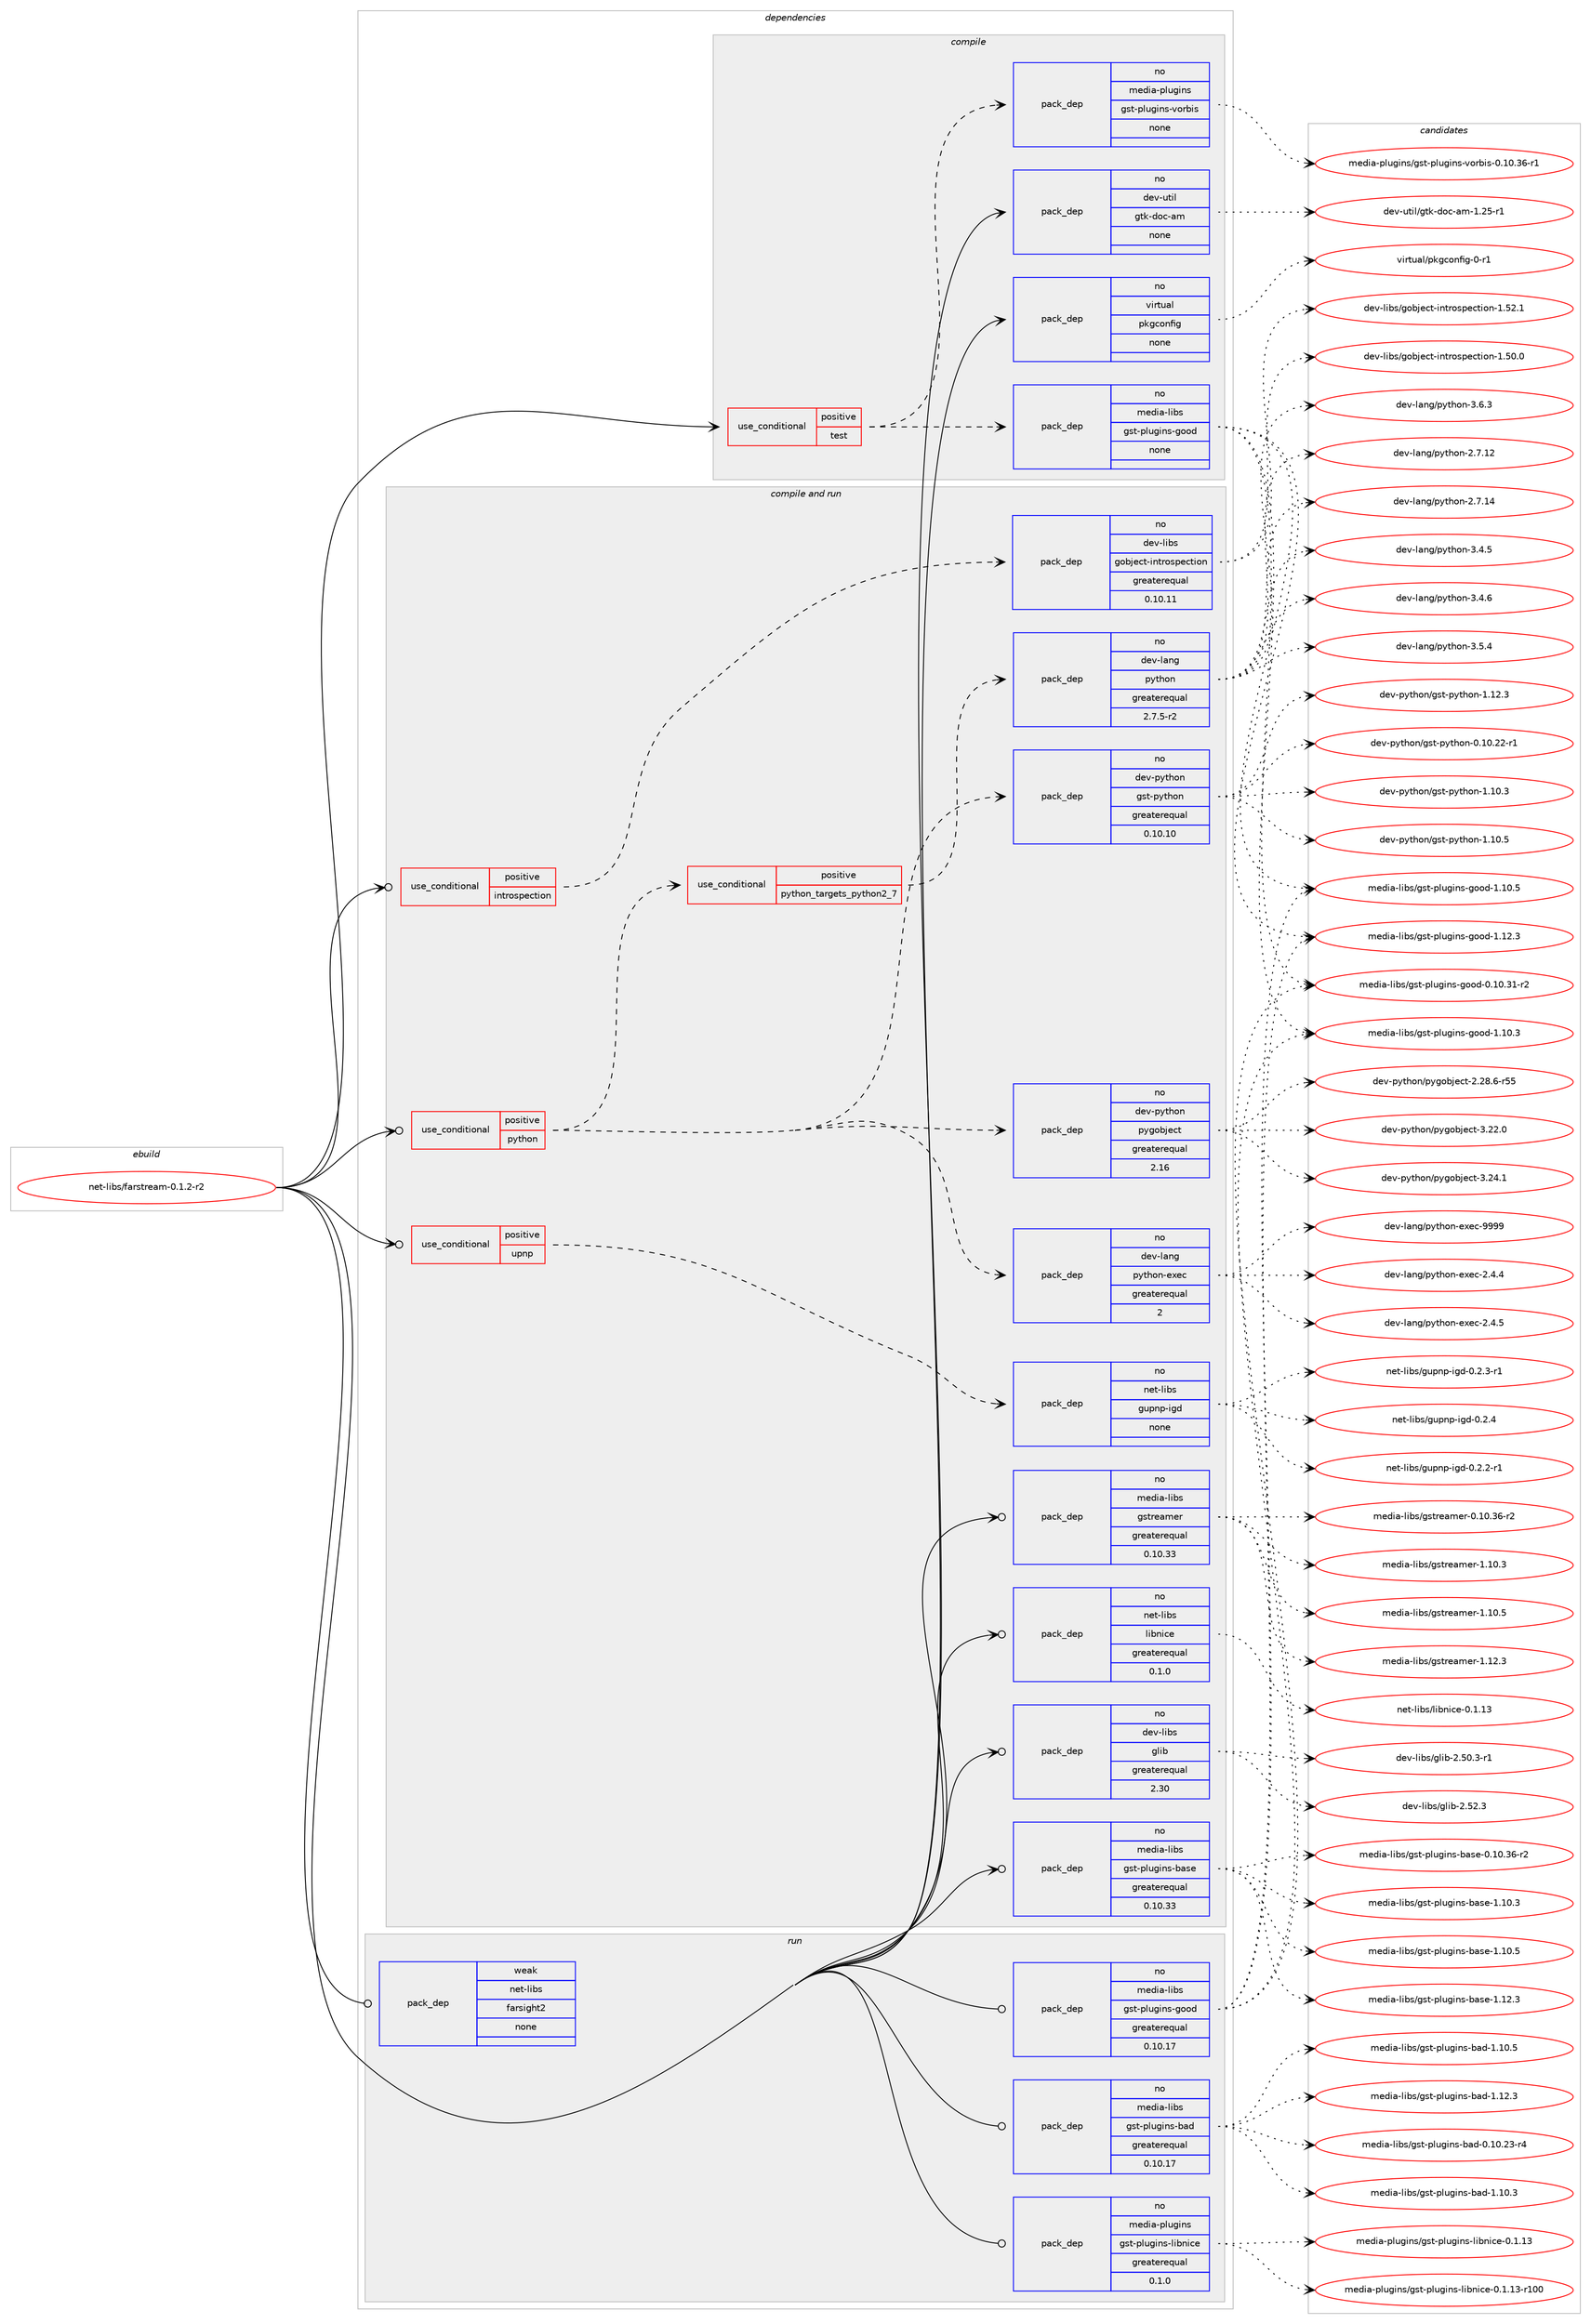 digraph prolog {

# *************
# Graph options
# *************

newrank=true;
concentrate=true;
compound=true;
graph [rankdir=LR,fontname=Helvetica,fontsize=10,ranksep=1.5];#, ranksep=2.5, nodesep=0.2];
edge  [arrowhead=vee];
node  [fontname=Helvetica,fontsize=10];

# **********
# The ebuild
# **********

subgraph cluster_leftcol {
color=gray;
rank=same;
label=<<i>ebuild</i>>;
id [label="net-libs/farstream-0.1.2-r2", color=red, width=4, href="../net-libs/farstream-0.1.2-r2.svg"];
}

# ****************
# The dependencies
# ****************

subgraph cluster_midcol {
color=gray;
label=<<i>dependencies</i>>;
subgraph cluster_compile {
fillcolor="#eeeeee";
style=filled;
label=<<i>compile</i>>;
subgraph cond102952 {
dependency415889 [label=<<TABLE BORDER="0" CELLBORDER="1" CELLSPACING="0" CELLPADDING="4"><TR><TD ROWSPAN="3" CELLPADDING="10">use_conditional</TD></TR><TR><TD>positive</TD></TR><TR><TD>test</TD></TR></TABLE>>, shape=none, color=red];
subgraph pack306028 {
dependency415890 [label=<<TABLE BORDER="0" CELLBORDER="1" CELLSPACING="0" CELLPADDING="4" WIDTH="220"><TR><TD ROWSPAN="6" CELLPADDING="30">pack_dep</TD></TR><TR><TD WIDTH="110">no</TD></TR><TR><TD>media-libs</TD></TR><TR><TD>gst-plugins-good</TD></TR><TR><TD>none</TD></TR><TR><TD></TD></TR></TABLE>>, shape=none, color=blue];
}
dependency415889:e -> dependency415890:w [weight=20,style="dashed",arrowhead="vee"];
subgraph pack306029 {
dependency415891 [label=<<TABLE BORDER="0" CELLBORDER="1" CELLSPACING="0" CELLPADDING="4" WIDTH="220"><TR><TD ROWSPAN="6" CELLPADDING="30">pack_dep</TD></TR><TR><TD WIDTH="110">no</TD></TR><TR><TD>media-plugins</TD></TR><TR><TD>gst-plugins-vorbis</TD></TR><TR><TD>none</TD></TR><TR><TD></TD></TR></TABLE>>, shape=none, color=blue];
}
dependency415889:e -> dependency415891:w [weight=20,style="dashed",arrowhead="vee"];
}
id:e -> dependency415889:w [weight=20,style="solid",arrowhead="vee"];
subgraph pack306030 {
dependency415892 [label=<<TABLE BORDER="0" CELLBORDER="1" CELLSPACING="0" CELLPADDING="4" WIDTH="220"><TR><TD ROWSPAN="6" CELLPADDING="30">pack_dep</TD></TR><TR><TD WIDTH="110">no</TD></TR><TR><TD>dev-util</TD></TR><TR><TD>gtk-doc-am</TD></TR><TR><TD>none</TD></TR><TR><TD></TD></TR></TABLE>>, shape=none, color=blue];
}
id:e -> dependency415892:w [weight=20,style="solid",arrowhead="vee"];
subgraph pack306031 {
dependency415893 [label=<<TABLE BORDER="0" CELLBORDER="1" CELLSPACING="0" CELLPADDING="4" WIDTH="220"><TR><TD ROWSPAN="6" CELLPADDING="30">pack_dep</TD></TR><TR><TD WIDTH="110">no</TD></TR><TR><TD>virtual</TD></TR><TR><TD>pkgconfig</TD></TR><TR><TD>none</TD></TR><TR><TD></TD></TR></TABLE>>, shape=none, color=blue];
}
id:e -> dependency415893:w [weight=20,style="solid",arrowhead="vee"];
}
subgraph cluster_compileandrun {
fillcolor="#eeeeee";
style=filled;
label=<<i>compile and run</i>>;
subgraph cond102953 {
dependency415894 [label=<<TABLE BORDER="0" CELLBORDER="1" CELLSPACING="0" CELLPADDING="4"><TR><TD ROWSPAN="3" CELLPADDING="10">use_conditional</TD></TR><TR><TD>positive</TD></TR><TR><TD>introspection</TD></TR></TABLE>>, shape=none, color=red];
subgraph pack306032 {
dependency415895 [label=<<TABLE BORDER="0" CELLBORDER="1" CELLSPACING="0" CELLPADDING="4" WIDTH="220"><TR><TD ROWSPAN="6" CELLPADDING="30">pack_dep</TD></TR><TR><TD WIDTH="110">no</TD></TR><TR><TD>dev-libs</TD></TR><TR><TD>gobject-introspection</TD></TR><TR><TD>greaterequal</TD></TR><TR><TD>0.10.11</TD></TR></TABLE>>, shape=none, color=blue];
}
dependency415894:e -> dependency415895:w [weight=20,style="dashed",arrowhead="vee"];
}
id:e -> dependency415894:w [weight=20,style="solid",arrowhead="odotvee"];
subgraph cond102954 {
dependency415896 [label=<<TABLE BORDER="0" CELLBORDER="1" CELLSPACING="0" CELLPADDING="4"><TR><TD ROWSPAN="3" CELLPADDING="10">use_conditional</TD></TR><TR><TD>positive</TD></TR><TR><TD>python</TD></TR></TABLE>>, shape=none, color=red];
subgraph cond102955 {
dependency415897 [label=<<TABLE BORDER="0" CELLBORDER="1" CELLSPACING="0" CELLPADDING="4"><TR><TD ROWSPAN="3" CELLPADDING="10">use_conditional</TD></TR><TR><TD>positive</TD></TR><TR><TD>python_targets_python2_7</TD></TR></TABLE>>, shape=none, color=red];
subgraph pack306033 {
dependency415898 [label=<<TABLE BORDER="0" CELLBORDER="1" CELLSPACING="0" CELLPADDING="4" WIDTH="220"><TR><TD ROWSPAN="6" CELLPADDING="30">pack_dep</TD></TR><TR><TD WIDTH="110">no</TD></TR><TR><TD>dev-lang</TD></TR><TR><TD>python</TD></TR><TR><TD>greaterequal</TD></TR><TR><TD>2.7.5-r2</TD></TR></TABLE>>, shape=none, color=blue];
}
dependency415897:e -> dependency415898:w [weight=20,style="dashed",arrowhead="vee"];
}
dependency415896:e -> dependency415897:w [weight=20,style="dashed",arrowhead="vee"];
subgraph pack306034 {
dependency415899 [label=<<TABLE BORDER="0" CELLBORDER="1" CELLSPACING="0" CELLPADDING="4" WIDTH="220"><TR><TD ROWSPAN="6" CELLPADDING="30">pack_dep</TD></TR><TR><TD WIDTH="110">no</TD></TR><TR><TD>dev-lang</TD></TR><TR><TD>python-exec</TD></TR><TR><TD>greaterequal</TD></TR><TR><TD>2</TD></TR></TABLE>>, shape=none, color=blue];
}
dependency415896:e -> dependency415899:w [weight=20,style="dashed",arrowhead="vee"];
subgraph pack306035 {
dependency415900 [label=<<TABLE BORDER="0" CELLBORDER="1" CELLSPACING="0" CELLPADDING="4" WIDTH="220"><TR><TD ROWSPAN="6" CELLPADDING="30">pack_dep</TD></TR><TR><TD WIDTH="110">no</TD></TR><TR><TD>dev-python</TD></TR><TR><TD>pygobject</TD></TR><TR><TD>greaterequal</TD></TR><TR><TD>2.16</TD></TR></TABLE>>, shape=none, color=blue];
}
dependency415896:e -> dependency415900:w [weight=20,style="dashed",arrowhead="vee"];
subgraph pack306036 {
dependency415901 [label=<<TABLE BORDER="0" CELLBORDER="1" CELLSPACING="0" CELLPADDING="4" WIDTH="220"><TR><TD ROWSPAN="6" CELLPADDING="30">pack_dep</TD></TR><TR><TD WIDTH="110">no</TD></TR><TR><TD>dev-python</TD></TR><TR><TD>gst-python</TD></TR><TR><TD>greaterequal</TD></TR><TR><TD>0.10.10</TD></TR></TABLE>>, shape=none, color=blue];
}
dependency415896:e -> dependency415901:w [weight=20,style="dashed",arrowhead="vee"];
}
id:e -> dependency415896:w [weight=20,style="solid",arrowhead="odotvee"];
subgraph cond102956 {
dependency415902 [label=<<TABLE BORDER="0" CELLBORDER="1" CELLSPACING="0" CELLPADDING="4"><TR><TD ROWSPAN="3" CELLPADDING="10">use_conditional</TD></TR><TR><TD>positive</TD></TR><TR><TD>upnp</TD></TR></TABLE>>, shape=none, color=red];
subgraph pack306037 {
dependency415903 [label=<<TABLE BORDER="0" CELLBORDER="1" CELLSPACING="0" CELLPADDING="4" WIDTH="220"><TR><TD ROWSPAN="6" CELLPADDING="30">pack_dep</TD></TR><TR><TD WIDTH="110">no</TD></TR><TR><TD>net-libs</TD></TR><TR><TD>gupnp-igd</TD></TR><TR><TD>none</TD></TR><TR><TD></TD></TR></TABLE>>, shape=none, color=blue];
}
dependency415902:e -> dependency415903:w [weight=20,style="dashed",arrowhead="vee"];
}
id:e -> dependency415902:w [weight=20,style="solid",arrowhead="odotvee"];
subgraph pack306038 {
dependency415904 [label=<<TABLE BORDER="0" CELLBORDER="1" CELLSPACING="0" CELLPADDING="4" WIDTH="220"><TR><TD ROWSPAN="6" CELLPADDING="30">pack_dep</TD></TR><TR><TD WIDTH="110">no</TD></TR><TR><TD>dev-libs</TD></TR><TR><TD>glib</TD></TR><TR><TD>greaterequal</TD></TR><TR><TD>2.30</TD></TR></TABLE>>, shape=none, color=blue];
}
id:e -> dependency415904:w [weight=20,style="solid",arrowhead="odotvee"];
subgraph pack306039 {
dependency415905 [label=<<TABLE BORDER="0" CELLBORDER="1" CELLSPACING="0" CELLPADDING="4" WIDTH="220"><TR><TD ROWSPAN="6" CELLPADDING="30">pack_dep</TD></TR><TR><TD WIDTH="110">no</TD></TR><TR><TD>media-libs</TD></TR><TR><TD>gst-plugins-base</TD></TR><TR><TD>greaterequal</TD></TR><TR><TD>0.10.33</TD></TR></TABLE>>, shape=none, color=blue];
}
id:e -> dependency415905:w [weight=20,style="solid",arrowhead="odotvee"];
subgraph pack306040 {
dependency415906 [label=<<TABLE BORDER="0" CELLBORDER="1" CELLSPACING="0" CELLPADDING="4" WIDTH="220"><TR><TD ROWSPAN="6" CELLPADDING="30">pack_dep</TD></TR><TR><TD WIDTH="110">no</TD></TR><TR><TD>media-libs</TD></TR><TR><TD>gstreamer</TD></TR><TR><TD>greaterequal</TD></TR><TR><TD>0.10.33</TD></TR></TABLE>>, shape=none, color=blue];
}
id:e -> dependency415906:w [weight=20,style="solid",arrowhead="odotvee"];
subgraph pack306041 {
dependency415907 [label=<<TABLE BORDER="0" CELLBORDER="1" CELLSPACING="0" CELLPADDING="4" WIDTH="220"><TR><TD ROWSPAN="6" CELLPADDING="30">pack_dep</TD></TR><TR><TD WIDTH="110">no</TD></TR><TR><TD>net-libs</TD></TR><TR><TD>libnice</TD></TR><TR><TD>greaterequal</TD></TR><TR><TD>0.1.0</TD></TR></TABLE>>, shape=none, color=blue];
}
id:e -> dependency415907:w [weight=20,style="solid",arrowhead="odotvee"];
}
subgraph cluster_run {
fillcolor="#eeeeee";
style=filled;
label=<<i>run</i>>;
subgraph pack306042 {
dependency415908 [label=<<TABLE BORDER="0" CELLBORDER="1" CELLSPACING="0" CELLPADDING="4" WIDTH="220"><TR><TD ROWSPAN="6" CELLPADDING="30">pack_dep</TD></TR><TR><TD WIDTH="110">no</TD></TR><TR><TD>media-libs</TD></TR><TR><TD>gst-plugins-bad</TD></TR><TR><TD>greaterequal</TD></TR><TR><TD>0.10.17</TD></TR></TABLE>>, shape=none, color=blue];
}
id:e -> dependency415908:w [weight=20,style="solid",arrowhead="odot"];
subgraph pack306043 {
dependency415909 [label=<<TABLE BORDER="0" CELLBORDER="1" CELLSPACING="0" CELLPADDING="4" WIDTH="220"><TR><TD ROWSPAN="6" CELLPADDING="30">pack_dep</TD></TR><TR><TD WIDTH="110">no</TD></TR><TR><TD>media-libs</TD></TR><TR><TD>gst-plugins-good</TD></TR><TR><TD>greaterequal</TD></TR><TR><TD>0.10.17</TD></TR></TABLE>>, shape=none, color=blue];
}
id:e -> dependency415909:w [weight=20,style="solid",arrowhead="odot"];
subgraph pack306044 {
dependency415910 [label=<<TABLE BORDER="0" CELLBORDER="1" CELLSPACING="0" CELLPADDING="4" WIDTH="220"><TR><TD ROWSPAN="6" CELLPADDING="30">pack_dep</TD></TR><TR><TD WIDTH="110">no</TD></TR><TR><TD>media-plugins</TD></TR><TR><TD>gst-plugins-libnice</TD></TR><TR><TD>greaterequal</TD></TR><TR><TD>0.1.0</TD></TR></TABLE>>, shape=none, color=blue];
}
id:e -> dependency415910:w [weight=20,style="solid",arrowhead="odot"];
subgraph pack306045 {
dependency415911 [label=<<TABLE BORDER="0" CELLBORDER="1" CELLSPACING="0" CELLPADDING="4" WIDTH="220"><TR><TD ROWSPAN="6" CELLPADDING="30">pack_dep</TD></TR><TR><TD WIDTH="110">weak</TD></TR><TR><TD>net-libs</TD></TR><TR><TD>farsight2</TD></TR><TR><TD>none</TD></TR><TR><TD></TD></TR></TABLE>>, shape=none, color=blue];
}
id:e -> dependency415911:w [weight=20,style="solid",arrowhead="odot"];
}
}

# **************
# The candidates
# **************

subgraph cluster_choices {
rank=same;
color=gray;
label=<<i>candidates</i>>;

subgraph choice306028 {
color=black;
nodesep=1;
choice10910110010597451081059811547103115116451121081171031051101154510311111110045484649484651494511450 [label="media-libs/gst-plugins-good-0.10.31-r2", color=red, width=4,href="../media-libs/gst-plugins-good-0.10.31-r2.svg"];
choice10910110010597451081059811547103115116451121081171031051101154510311111110045494649484651 [label="media-libs/gst-plugins-good-1.10.3", color=red, width=4,href="../media-libs/gst-plugins-good-1.10.3.svg"];
choice10910110010597451081059811547103115116451121081171031051101154510311111110045494649484653 [label="media-libs/gst-plugins-good-1.10.5", color=red, width=4,href="../media-libs/gst-plugins-good-1.10.5.svg"];
choice10910110010597451081059811547103115116451121081171031051101154510311111110045494649504651 [label="media-libs/gst-plugins-good-1.12.3", color=red, width=4,href="../media-libs/gst-plugins-good-1.12.3.svg"];
dependency415890:e -> choice10910110010597451081059811547103115116451121081171031051101154510311111110045484649484651494511450:w [style=dotted,weight="100"];
dependency415890:e -> choice10910110010597451081059811547103115116451121081171031051101154510311111110045494649484651:w [style=dotted,weight="100"];
dependency415890:e -> choice10910110010597451081059811547103115116451121081171031051101154510311111110045494649484653:w [style=dotted,weight="100"];
dependency415890:e -> choice10910110010597451081059811547103115116451121081171031051101154510311111110045494649504651:w [style=dotted,weight="100"];
}
subgraph choice306029 {
color=black;
nodesep=1;
choice10910110010597451121081171031051101154710311511645112108117103105110115451181111149810511545484649484651544511449 [label="media-plugins/gst-plugins-vorbis-0.10.36-r1", color=red, width=4,href="../media-plugins/gst-plugins-vorbis-0.10.36-r1.svg"];
dependency415891:e -> choice10910110010597451121081171031051101154710311511645112108117103105110115451181111149810511545484649484651544511449:w [style=dotted,weight="100"];
}
subgraph choice306030 {
color=black;
nodesep=1;
choice10010111845117116105108471031161074510011199459710945494650534511449 [label="dev-util/gtk-doc-am-1.25-r1", color=red, width=4,href="../dev-util/gtk-doc-am-1.25-r1.svg"];
dependency415892:e -> choice10010111845117116105108471031161074510011199459710945494650534511449:w [style=dotted,weight="100"];
}
subgraph choice306031 {
color=black;
nodesep=1;
choice11810511411611797108471121071039911111010210510345484511449 [label="virtual/pkgconfig-0-r1", color=red, width=4,href="../virtual/pkgconfig-0-r1.svg"];
dependency415893:e -> choice11810511411611797108471121071039911111010210510345484511449:w [style=dotted,weight="100"];
}
subgraph choice306032 {
color=black;
nodesep=1;
choice1001011184510810598115471031119810610199116451051101161141111151121019911610511111045494653484648 [label="dev-libs/gobject-introspection-1.50.0", color=red, width=4,href="../dev-libs/gobject-introspection-1.50.0.svg"];
choice1001011184510810598115471031119810610199116451051101161141111151121019911610511111045494653504649 [label="dev-libs/gobject-introspection-1.52.1", color=red, width=4,href="../dev-libs/gobject-introspection-1.52.1.svg"];
dependency415895:e -> choice1001011184510810598115471031119810610199116451051101161141111151121019911610511111045494653484648:w [style=dotted,weight="100"];
dependency415895:e -> choice1001011184510810598115471031119810610199116451051101161141111151121019911610511111045494653504649:w [style=dotted,weight="100"];
}
subgraph choice306033 {
color=black;
nodesep=1;
choice10010111845108971101034711212111610411111045504655464950 [label="dev-lang/python-2.7.12", color=red, width=4,href="../dev-lang/python-2.7.12.svg"];
choice10010111845108971101034711212111610411111045504655464952 [label="dev-lang/python-2.7.14", color=red, width=4,href="../dev-lang/python-2.7.14.svg"];
choice100101118451089711010347112121116104111110455146524653 [label="dev-lang/python-3.4.5", color=red, width=4,href="../dev-lang/python-3.4.5.svg"];
choice100101118451089711010347112121116104111110455146524654 [label="dev-lang/python-3.4.6", color=red, width=4,href="../dev-lang/python-3.4.6.svg"];
choice100101118451089711010347112121116104111110455146534652 [label="dev-lang/python-3.5.4", color=red, width=4,href="../dev-lang/python-3.5.4.svg"];
choice100101118451089711010347112121116104111110455146544651 [label="dev-lang/python-3.6.3", color=red, width=4,href="../dev-lang/python-3.6.3.svg"];
dependency415898:e -> choice10010111845108971101034711212111610411111045504655464950:w [style=dotted,weight="100"];
dependency415898:e -> choice10010111845108971101034711212111610411111045504655464952:w [style=dotted,weight="100"];
dependency415898:e -> choice100101118451089711010347112121116104111110455146524653:w [style=dotted,weight="100"];
dependency415898:e -> choice100101118451089711010347112121116104111110455146524654:w [style=dotted,weight="100"];
dependency415898:e -> choice100101118451089711010347112121116104111110455146534652:w [style=dotted,weight="100"];
dependency415898:e -> choice100101118451089711010347112121116104111110455146544651:w [style=dotted,weight="100"];
}
subgraph choice306034 {
color=black;
nodesep=1;
choice1001011184510897110103471121211161041111104510112010199455046524652 [label="dev-lang/python-exec-2.4.4", color=red, width=4,href="../dev-lang/python-exec-2.4.4.svg"];
choice1001011184510897110103471121211161041111104510112010199455046524653 [label="dev-lang/python-exec-2.4.5", color=red, width=4,href="../dev-lang/python-exec-2.4.5.svg"];
choice10010111845108971101034711212111610411111045101120101994557575757 [label="dev-lang/python-exec-9999", color=red, width=4,href="../dev-lang/python-exec-9999.svg"];
dependency415899:e -> choice1001011184510897110103471121211161041111104510112010199455046524652:w [style=dotted,weight="100"];
dependency415899:e -> choice1001011184510897110103471121211161041111104510112010199455046524653:w [style=dotted,weight="100"];
dependency415899:e -> choice10010111845108971101034711212111610411111045101120101994557575757:w [style=dotted,weight="100"];
}
subgraph choice306035 {
color=black;
nodesep=1;
choice1001011184511212111610411111047112121103111981061019911645504650564654451145353 [label="dev-python/pygobject-2.28.6-r55", color=red, width=4,href="../dev-python/pygobject-2.28.6-r55.svg"];
choice1001011184511212111610411111047112121103111981061019911645514650504648 [label="dev-python/pygobject-3.22.0", color=red, width=4,href="../dev-python/pygobject-3.22.0.svg"];
choice1001011184511212111610411111047112121103111981061019911645514650524649 [label="dev-python/pygobject-3.24.1", color=red, width=4,href="../dev-python/pygobject-3.24.1.svg"];
dependency415900:e -> choice1001011184511212111610411111047112121103111981061019911645504650564654451145353:w [style=dotted,weight="100"];
dependency415900:e -> choice1001011184511212111610411111047112121103111981061019911645514650504648:w [style=dotted,weight="100"];
dependency415900:e -> choice1001011184511212111610411111047112121103111981061019911645514650524649:w [style=dotted,weight="100"];
}
subgraph choice306036 {
color=black;
nodesep=1;
choice10010111845112121116104111110471031151164511212111610411111045484649484650504511449 [label="dev-python/gst-python-0.10.22-r1", color=red, width=4,href="../dev-python/gst-python-0.10.22-r1.svg"];
choice10010111845112121116104111110471031151164511212111610411111045494649484651 [label="dev-python/gst-python-1.10.3", color=red, width=4,href="../dev-python/gst-python-1.10.3.svg"];
choice10010111845112121116104111110471031151164511212111610411111045494649484653 [label="dev-python/gst-python-1.10.5", color=red, width=4,href="../dev-python/gst-python-1.10.5.svg"];
choice10010111845112121116104111110471031151164511212111610411111045494649504651 [label="dev-python/gst-python-1.12.3", color=red, width=4,href="../dev-python/gst-python-1.12.3.svg"];
dependency415901:e -> choice10010111845112121116104111110471031151164511212111610411111045484649484650504511449:w [style=dotted,weight="100"];
dependency415901:e -> choice10010111845112121116104111110471031151164511212111610411111045494649484651:w [style=dotted,weight="100"];
dependency415901:e -> choice10010111845112121116104111110471031151164511212111610411111045494649484653:w [style=dotted,weight="100"];
dependency415901:e -> choice10010111845112121116104111110471031151164511212111610411111045494649504651:w [style=dotted,weight="100"];
}
subgraph choice306037 {
color=black;
nodesep=1;
choice110101116451081059811547103117112110112451051031004548465046504511449 [label="net-libs/gupnp-igd-0.2.2-r1", color=red, width=4,href="../net-libs/gupnp-igd-0.2.2-r1.svg"];
choice110101116451081059811547103117112110112451051031004548465046514511449 [label="net-libs/gupnp-igd-0.2.3-r1", color=red, width=4,href="../net-libs/gupnp-igd-0.2.3-r1.svg"];
choice11010111645108105981154710311711211011245105103100454846504652 [label="net-libs/gupnp-igd-0.2.4", color=red, width=4,href="../net-libs/gupnp-igd-0.2.4.svg"];
dependency415903:e -> choice110101116451081059811547103117112110112451051031004548465046504511449:w [style=dotted,weight="100"];
dependency415903:e -> choice110101116451081059811547103117112110112451051031004548465046514511449:w [style=dotted,weight="100"];
dependency415903:e -> choice11010111645108105981154710311711211011245105103100454846504652:w [style=dotted,weight="100"];
}
subgraph choice306038 {
color=black;
nodesep=1;
choice10010111845108105981154710310810598455046534846514511449 [label="dev-libs/glib-2.50.3-r1", color=red, width=4,href="../dev-libs/glib-2.50.3-r1.svg"];
choice1001011184510810598115471031081059845504653504651 [label="dev-libs/glib-2.52.3", color=red, width=4,href="../dev-libs/glib-2.52.3.svg"];
dependency415904:e -> choice10010111845108105981154710310810598455046534846514511449:w [style=dotted,weight="100"];
dependency415904:e -> choice1001011184510810598115471031081059845504653504651:w [style=dotted,weight="100"];
}
subgraph choice306039 {
color=black;
nodesep=1;
choice109101100105974510810598115471031151164511210811710310511011545989711510145484649484651544511450 [label="media-libs/gst-plugins-base-0.10.36-r2", color=red, width=4,href="../media-libs/gst-plugins-base-0.10.36-r2.svg"];
choice109101100105974510810598115471031151164511210811710310511011545989711510145494649484651 [label="media-libs/gst-plugins-base-1.10.3", color=red, width=4,href="../media-libs/gst-plugins-base-1.10.3.svg"];
choice109101100105974510810598115471031151164511210811710310511011545989711510145494649484653 [label="media-libs/gst-plugins-base-1.10.5", color=red, width=4,href="../media-libs/gst-plugins-base-1.10.5.svg"];
choice109101100105974510810598115471031151164511210811710310511011545989711510145494649504651 [label="media-libs/gst-plugins-base-1.12.3", color=red, width=4,href="../media-libs/gst-plugins-base-1.12.3.svg"];
dependency415905:e -> choice109101100105974510810598115471031151164511210811710310511011545989711510145484649484651544511450:w [style=dotted,weight="100"];
dependency415905:e -> choice109101100105974510810598115471031151164511210811710310511011545989711510145494649484651:w [style=dotted,weight="100"];
dependency415905:e -> choice109101100105974510810598115471031151164511210811710310511011545989711510145494649484653:w [style=dotted,weight="100"];
dependency415905:e -> choice109101100105974510810598115471031151164511210811710310511011545989711510145494649504651:w [style=dotted,weight="100"];
}
subgraph choice306040 {
color=black;
nodesep=1;
choice109101100105974510810598115471031151161141019710910111445484649484651544511450 [label="media-libs/gstreamer-0.10.36-r2", color=red, width=4,href="../media-libs/gstreamer-0.10.36-r2.svg"];
choice109101100105974510810598115471031151161141019710910111445494649484651 [label="media-libs/gstreamer-1.10.3", color=red, width=4,href="../media-libs/gstreamer-1.10.3.svg"];
choice109101100105974510810598115471031151161141019710910111445494649484653 [label="media-libs/gstreamer-1.10.5", color=red, width=4,href="../media-libs/gstreamer-1.10.5.svg"];
choice109101100105974510810598115471031151161141019710910111445494649504651 [label="media-libs/gstreamer-1.12.3", color=red, width=4,href="../media-libs/gstreamer-1.12.3.svg"];
dependency415906:e -> choice109101100105974510810598115471031151161141019710910111445484649484651544511450:w [style=dotted,weight="100"];
dependency415906:e -> choice109101100105974510810598115471031151161141019710910111445494649484651:w [style=dotted,weight="100"];
dependency415906:e -> choice109101100105974510810598115471031151161141019710910111445494649484653:w [style=dotted,weight="100"];
dependency415906:e -> choice109101100105974510810598115471031151161141019710910111445494649504651:w [style=dotted,weight="100"];
}
subgraph choice306041 {
color=black;
nodesep=1;
choice110101116451081059811547108105981101059910145484649464951 [label="net-libs/libnice-0.1.13", color=red, width=4,href="../net-libs/libnice-0.1.13.svg"];
dependency415907:e -> choice110101116451081059811547108105981101059910145484649464951:w [style=dotted,weight="100"];
}
subgraph choice306042 {
color=black;
nodesep=1;
choice109101100105974510810598115471031151164511210811710310511011545989710045484649484650514511452 [label="media-libs/gst-plugins-bad-0.10.23-r4", color=red, width=4,href="../media-libs/gst-plugins-bad-0.10.23-r4.svg"];
choice109101100105974510810598115471031151164511210811710310511011545989710045494649484651 [label="media-libs/gst-plugins-bad-1.10.3", color=red, width=4,href="../media-libs/gst-plugins-bad-1.10.3.svg"];
choice109101100105974510810598115471031151164511210811710310511011545989710045494649484653 [label="media-libs/gst-plugins-bad-1.10.5", color=red, width=4,href="../media-libs/gst-plugins-bad-1.10.5.svg"];
choice109101100105974510810598115471031151164511210811710310511011545989710045494649504651 [label="media-libs/gst-plugins-bad-1.12.3", color=red, width=4,href="../media-libs/gst-plugins-bad-1.12.3.svg"];
dependency415908:e -> choice109101100105974510810598115471031151164511210811710310511011545989710045484649484650514511452:w [style=dotted,weight="100"];
dependency415908:e -> choice109101100105974510810598115471031151164511210811710310511011545989710045494649484651:w [style=dotted,weight="100"];
dependency415908:e -> choice109101100105974510810598115471031151164511210811710310511011545989710045494649484653:w [style=dotted,weight="100"];
dependency415908:e -> choice109101100105974510810598115471031151164511210811710310511011545989710045494649504651:w [style=dotted,weight="100"];
}
subgraph choice306043 {
color=black;
nodesep=1;
choice10910110010597451081059811547103115116451121081171031051101154510311111110045484649484651494511450 [label="media-libs/gst-plugins-good-0.10.31-r2", color=red, width=4,href="../media-libs/gst-plugins-good-0.10.31-r2.svg"];
choice10910110010597451081059811547103115116451121081171031051101154510311111110045494649484651 [label="media-libs/gst-plugins-good-1.10.3", color=red, width=4,href="../media-libs/gst-plugins-good-1.10.3.svg"];
choice10910110010597451081059811547103115116451121081171031051101154510311111110045494649484653 [label="media-libs/gst-plugins-good-1.10.5", color=red, width=4,href="../media-libs/gst-plugins-good-1.10.5.svg"];
choice10910110010597451081059811547103115116451121081171031051101154510311111110045494649504651 [label="media-libs/gst-plugins-good-1.12.3", color=red, width=4,href="../media-libs/gst-plugins-good-1.12.3.svg"];
dependency415909:e -> choice10910110010597451081059811547103115116451121081171031051101154510311111110045484649484651494511450:w [style=dotted,weight="100"];
dependency415909:e -> choice10910110010597451081059811547103115116451121081171031051101154510311111110045494649484651:w [style=dotted,weight="100"];
dependency415909:e -> choice10910110010597451081059811547103115116451121081171031051101154510311111110045494649484653:w [style=dotted,weight="100"];
dependency415909:e -> choice10910110010597451081059811547103115116451121081171031051101154510311111110045494649504651:w [style=dotted,weight="100"];
}
subgraph choice306044 {
color=black;
nodesep=1;
choice1091011001059745112108117103105110115471031151164511210811710310511011545108105981101059910145484649464951 [label="media-plugins/gst-plugins-libnice-0.1.13", color=red, width=4,href="../media-plugins/gst-plugins-libnice-0.1.13.svg"];
choice109101100105974511210811710310511011547103115116451121081171031051101154510810598110105991014548464946495145114494848 [label="media-plugins/gst-plugins-libnice-0.1.13-r100", color=red, width=4,href="../media-plugins/gst-plugins-libnice-0.1.13-r100.svg"];
dependency415910:e -> choice1091011001059745112108117103105110115471031151164511210811710310511011545108105981101059910145484649464951:w [style=dotted,weight="100"];
dependency415910:e -> choice109101100105974511210811710310511011547103115116451121081171031051101154510810598110105991014548464946495145114494848:w [style=dotted,weight="100"];
}
subgraph choice306045 {
color=black;
nodesep=1;
}
}

}
